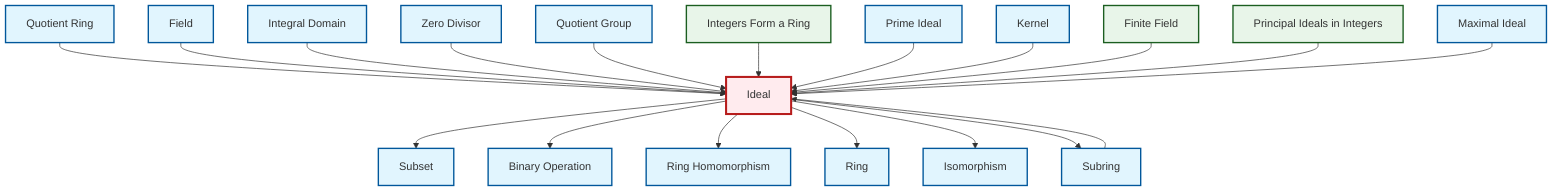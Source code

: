 graph TD
    classDef definition fill:#e1f5fe,stroke:#01579b,stroke-width:2px
    classDef theorem fill:#f3e5f5,stroke:#4a148c,stroke-width:2px
    classDef axiom fill:#fff3e0,stroke:#e65100,stroke-width:2px
    classDef example fill:#e8f5e9,stroke:#1b5e20,stroke-width:2px
    classDef current fill:#ffebee,stroke:#b71c1c,stroke-width:3px
    def-zero-divisor["Zero Divisor"]:::definition
    def-subring["Subring"]:::definition
    def-kernel["Kernel"]:::definition
    def-maximal-ideal["Maximal Ideal"]:::definition
    def-ring-homomorphism["Ring Homomorphism"]:::definition
    ex-principal-ideal["Principal Ideals in Integers"]:::example
    def-isomorphism["Isomorphism"]:::definition
    def-ring["Ring"]:::definition
    def-quotient-group["Quotient Group"]:::definition
    ex-finite-field["Finite Field"]:::example
    def-field["Field"]:::definition
    def-ideal["Ideal"]:::definition
    def-binary-operation["Binary Operation"]:::definition
    def-subset["Subset"]:::definition
    def-prime-ideal["Prime Ideal"]:::definition
    ex-integers-ring["Integers Form a Ring"]:::example
    def-integral-domain["Integral Domain"]:::definition
    def-quotient-ring["Quotient Ring"]:::definition
    def-quotient-ring --> def-ideal
    def-field --> def-ideal
    def-integral-domain --> def-ideal
    def-zero-divisor --> def-ideal
    def-ideal --> def-subset
    def-ideal --> def-binary-operation
    def-ideal --> def-ring-homomorphism
    def-quotient-group --> def-ideal
    def-ideal --> def-ring
    ex-integers-ring --> def-ideal
    def-prime-ideal --> def-ideal
    def-subring --> def-ideal
    def-kernel --> def-ideal
    ex-finite-field --> def-ideal
    ex-principal-ideal --> def-ideal
    def-ideal --> def-isomorphism
    def-maximal-ideal --> def-ideal
    def-ideal --> def-subring
    class def-ideal current